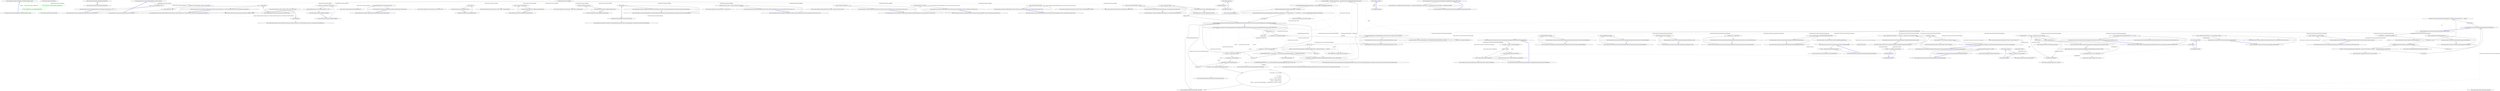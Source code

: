 digraph  {
m0_2 [cluster="QuantConnect.Packets.MarketHours.MarketHours(double, double)", file="MarketTodayPacket.cs", label="Entry QuantConnect.Packets.MarketHours.MarketHours(double, double)", span="110-110"];
m0_3 [cluster="QuantConnect.Packets.MarketHours.MarketHours(double, double)", color=green, community=0, file="MarketTodayPacket.cs", label="2: Start = DateTime.Now.Date.AddHours(defaultStart)", span="112-112"];
m0_4 [cluster="QuantConnect.Packets.MarketHours.MarketHours(double, double)", color=green, community=0, file="MarketTodayPacket.cs", label="20: End = DateTime.Now.Date.AddHours(defaultEnd)", span="113-113"];
m0_5 [cluster="QuantConnect.Packets.MarketHours.MarketHours(double, double)", file="MarketTodayPacket.cs", label="Exit QuantConnect.Packets.MarketHours.MarketHours(double, double)", span="110-110"];
m0_6 [cluster="System.TimeSpan.FromHours(double)", file="MarketTodayPacket.cs", label="Entry System.TimeSpan.FromHours(double)", span="0-0"];
m0_0 [cluster="QuantConnect.Packets.MarketToday.MarketToday()", file="MarketTodayPacket.cs", label="Entry QuantConnect.Packets.MarketToday.MarketToday()", span="84-84"];
m0_1 [cluster="QuantConnect.Packets.MarketToday.MarketToday()", file="MarketTodayPacket.cs", label="Exit QuantConnect.Packets.MarketToday.MarketToday()", span="84-84"];
m0_7 [file="MarketTodayPacket.cs", label="QuantConnect.Packets.MarketHours", span=""];
m1_15 [cluster="QuantConnect.Securities.CashBook.Add(string, decimal, decimal)", file="QCAlgorithm.cs", label="Entry QuantConnect.Securities.CashBook.Add(string, decimal, decimal)", span="72-72"];
m1_16 [cluster="QuantConnect.Securities.CashBook.Add(string, decimal, decimal)", file="QCAlgorithm.cs", label="var cash = new Cash(symbol, quantity, conversionRate)", span="74-74"];
m1_17 [cluster="QuantConnect.Securities.CashBook.Add(string, decimal, decimal)", file="QCAlgorithm.cs", label="_storage.Add(symbol, cash)", span="75-75"];
m1_18 [cluster="QuantConnect.Securities.CashBook.Add(string, decimal, decimal)", file="QCAlgorithm.cs", label="Exit QuantConnect.Securities.CashBook.Add(string, decimal, decimal)", span="72-72"];
m1_48 [cluster="System.Collections.Generic.Dictionary<TKey, TValue>.TryGetValue(TKey, out TValue)", file="QCAlgorithm.cs", label="Entry System.Collections.Generic.Dictionary<TKey, TValue>.TryGetValue(TKey, out TValue)", span="0-0"];
m1_60 [cluster="System.Collections.Generic.Dictionary<TKey, TValue>.GetEnumerator()", file="QCAlgorithm.cs", label="Entry System.Collections.Generic.Dictionary<TKey, TValue>.GetEnumerator()", span="0-0"];
m1_23 [cluster="QuantConnect.Securities.Cash.EnsureCurrencyDataFeed(QuantConnect.Data.SubscriptionManager, QuantConnect.Securities.SecurityManager)", file="QCAlgorithm.cs", label="Entry QuantConnect.Securities.Cash.EnsureCurrencyDataFeed(QuantConnect.Data.SubscriptionManager, QuantConnect.Securities.SecurityManager)", span="98-98"];
m1_44 [cluster="System.Collections.Generic.Dictionary<TKey, TValue>.ContainsKey(TKey)", file="QCAlgorithm.cs", label="Entry System.Collections.Generic.Dictionary<TKey, TValue>.ContainsKey(TKey)", span="0-0"];
m1_24 [cluster="QuantConnect.Securities.CashBook.Add(System.Collections.Generic.KeyValuePair<string, QuantConnect.Securities.Cash>)", file="QCAlgorithm.cs", label="Entry QuantConnect.Securities.CashBook.Add(System.Collections.Generic.KeyValuePair<string, QuantConnect.Securities.Cash>)", span="103-103"];
m1_25 [cluster="QuantConnect.Securities.CashBook.Add(System.Collections.Generic.KeyValuePair<string, QuantConnect.Securities.Cash>)", file="QCAlgorithm.cs", label="_storage.Add(item.Key, item.Value)", span="105-105"];
m1_26 [cluster="QuantConnect.Securities.CashBook.Add(System.Collections.Generic.KeyValuePair<string, QuantConnect.Securities.Cash>)", file="QCAlgorithm.cs", label="Exit QuantConnect.Securities.CashBook.Add(System.Collections.Generic.KeyValuePair<string, QuantConnect.Securities.Cash>)", span="103-103"];
m1_37 [cluster="System.Collections.Generic.Dictionary<TKey, TValue>.Remove(TKey)", file="QCAlgorithm.cs", label="Entry System.Collections.Generic.Dictionary<TKey, TValue>.Remove(TKey)", span="0-0"];
m1_64 [cluster="System.Collections.IEnumerable.GetEnumerator()", file="QCAlgorithm.cs", label="Entry System.Collections.IEnumerable.GetEnumerator()", span="0-0"];
m1_45 [cluster="QuantConnect.Securities.CashBook.TryGetValue(string, out QuantConnect.Securities.Cash)", file="QCAlgorithm.cs", label="Entry QuantConnect.Securities.CashBook.TryGetValue(string, out QuantConnect.Securities.Cash)", span="133-133"];
m1_46 [cluster="QuantConnect.Securities.CashBook.TryGetValue(string, out QuantConnect.Securities.Cash)", file="QCAlgorithm.cs", label="return _storage.TryGetValue(key, out value);", span="135-135"];
m1_47 [cluster="QuantConnect.Securities.CashBook.TryGetValue(string, out QuantConnect.Securities.Cash)", file="QCAlgorithm.cs", label="Exit QuantConnect.Securities.CashBook.TryGetValue(string, out QuantConnect.Securities.Cash)", span="133-133"];
m1_34 [cluster="QuantConnect.Securities.CashBook.Remove(string)", file="QCAlgorithm.cs", label="Entry QuantConnect.Securities.CashBook.Remove(string)", span="118-118"];
m1_35 [cluster="QuantConnect.Securities.CashBook.Remove(string)", file="QCAlgorithm.cs", label="return _storage.Remove(key);", span="120-120"];
m1_36 [cluster="QuantConnect.Securities.CashBook.Remove(string)", file="QCAlgorithm.cs", label="Exit QuantConnect.Securities.CashBook.Remove(string)", span="118-118"];
m1_27 [cluster="QuantConnect.Securities.CashBook.Add(string, QuantConnect.Securities.Cash)", file="QCAlgorithm.cs", label="Entry QuantConnect.Securities.CashBook.Add(string, QuantConnect.Securities.Cash)", span="108-108"];
m1_28 [cluster="QuantConnect.Securities.CashBook.Add(string, QuantConnect.Securities.Cash)", file="QCAlgorithm.cs", label="_storage.Add(key, value)", span="110-110"];
m1_29 [cluster="QuantConnect.Securities.CashBook.Add(string, QuantConnect.Securities.Cash)", file="QCAlgorithm.cs", label="Exit QuantConnect.Securities.CashBook.Add(string, QuantConnect.Securities.Cash)", span="108-108"];
m1_0 [cluster="lambda expression", file="QCAlgorithm.cs", label="Entry lambda expression", span="41-41"];
m1_1 [cluster="lambda expression", file="QCAlgorithm.cs", label="x.ValueInBaseCurrency", span="41-41"];
m1_2 [cluster="lambda expression", file="QCAlgorithm.cs", label="Exit lambda expression", span="41-41"];
m1_10 [cluster="QuantConnect.Securities.CashBook.Update(System.Collections.Generic.Dictionary<int, System.Collections.Generic.List<QuantConnect.Data.BaseData>>)", file="QCAlgorithm.cs", label="Entry QuantConnect.Securities.CashBook.Update(System.Collections.Generic.Dictionary<int, System.Collections.Generic.List<QuantConnect.Data.BaseData>>)", span="57-57"];
m1_11 [cluster="QuantConnect.Securities.CashBook.Update(System.Collections.Generic.Dictionary<int, System.Collections.Generic.List<QuantConnect.Data.BaseData>>)", file="QCAlgorithm.cs", label="_storage.Values", span="59-59"];
m1_12 [cluster="QuantConnect.Securities.CashBook.Update(System.Collections.Generic.Dictionary<int, System.Collections.Generic.List<QuantConnect.Data.BaseData>>)", file="QCAlgorithm.cs", label="cash.Update(data)", span="61-61"];
m1_13 [cluster="QuantConnect.Securities.CashBook.Update(System.Collections.Generic.Dictionary<int, System.Collections.Generic.List<QuantConnect.Data.BaseData>>)", file="QCAlgorithm.cs", label="Exit QuantConnect.Securities.CashBook.Update(System.Collections.Generic.Dictionary<int, System.Collections.Generic.List<QuantConnect.Data.BaseData>>)", span="57-57"];
m1_9 [cluster="System.Collections.Generic.Dictionary<TKey, TValue>.Add(TKey, TValue)", file="QCAlgorithm.cs", label="Entry System.Collections.Generic.Dictionary<TKey, TValue>.Add(TKey, TValue)", span="0-0"];
m1_3 [cluster="QuantConnect.Securities.CashBook.CashBook()", file="QCAlgorithm.cs", label="Entry QuantConnect.Securities.CashBook.CashBook()", span="47-47"];
m1_4 [cluster="QuantConnect.Securities.CashBook.CashBook()", file="QCAlgorithm.cs", label="_storage = new Dictionary<string, Cash>()", span="49-49"];
m1_5 [cluster="QuantConnect.Securities.CashBook.CashBook()", file="QCAlgorithm.cs", label="_storage.Add(BaseCurrency, new Cash(BaseCurrency, 0, 1.0m))", span="50-50"];
m1_6 [cluster="QuantConnect.Securities.CashBook.CashBook()", file="QCAlgorithm.cs", label="Exit QuantConnect.Securities.CashBook.CashBook()", span="47-47"];
m1_14 [cluster="QuantConnect.Securities.Cash.Update(System.Collections.Generic.Dictionary<int, System.Collections.Generic.List<QuantConnect.Data.BaseData>>)", file="QCAlgorithm.cs", label="Entry QuantConnect.Securities.Cash.Update(System.Collections.Generic.Dictionary<int, System.Collections.Generic.List<QuantConnect.Data.BaseData>>)", span="71-71"];
m1_61 [cluster="QuantConnect.Securities.CashBook.System.Collections.IEnumerable.GetEnumerator()", file="QCAlgorithm.cs", label="Entry QuantConnect.Securities.CashBook.System.Collections.IEnumerable.GetEnumerator()", span="177-177"];
m1_62 [cluster="QuantConnect.Securities.CashBook.System.Collections.IEnumerable.GetEnumerator()", file="QCAlgorithm.cs", label="return ((IEnumerable) _storage).GetEnumerator();", span="179-179"];
m1_63 [cluster="QuantConnect.Securities.CashBook.System.Collections.IEnumerable.GetEnumerator()", file="QCAlgorithm.cs", label="Exit QuantConnect.Securities.CashBook.System.Collections.IEnumerable.GetEnumerator()", span="177-177"];
m1_56 [cluster="System.Collections.Generic.ICollection<T>.CopyTo(T[], int)", file="QCAlgorithm.cs", label="Entry System.Collections.Generic.ICollection<T>.CopyTo(T[], int)", span="0-0"];
m1_30 [cluster="QuantConnect.Securities.CashBook.Clear()", file="QCAlgorithm.cs", label="Entry QuantConnect.Securities.CashBook.Clear()", span="113-113"];
m1_31 [cluster="QuantConnect.Securities.CashBook.Clear()", file="QCAlgorithm.cs", label="_storage.Clear()", span="115-115"];
m1_32 [cluster="QuantConnect.Securities.CashBook.Clear()", file="QCAlgorithm.cs", label="Exit QuantConnect.Securities.CashBook.Clear()", span="113-113"];
m1_41 [cluster="QuantConnect.Securities.CashBook.ContainsKey(string)", file="QCAlgorithm.cs", label="Entry QuantConnect.Securities.CashBook.ContainsKey(string)", span="128-128"];
m1_42 [cluster="QuantConnect.Securities.CashBook.ContainsKey(string)", file="QCAlgorithm.cs", label="return _storage.ContainsKey(key);", span="130-130"];
m1_43 [cluster="QuantConnect.Securities.CashBook.ContainsKey(string)", file="QCAlgorithm.cs", label="Exit QuantConnect.Securities.CashBook.ContainsKey(string)", span="128-128"];
m1_19 [cluster="QuantConnect.Securities.CashBook.EnsureCurrencyDataFeeds(QuantConnect.Data.SubscriptionManager, QuantConnect.Securities.SecurityManager)", file="QCAlgorithm.cs", label="Entry QuantConnect.Securities.CashBook.EnsureCurrencyDataFeeds(QuantConnect.Data.SubscriptionManager, QuantConnect.Securities.SecurityManager)", span="83-83"];
m1_20 [cluster="QuantConnect.Securities.CashBook.EnsureCurrencyDataFeeds(QuantConnect.Data.SubscriptionManager, QuantConnect.Securities.SecurityManager)", file="QCAlgorithm.cs", label="_storage.Values", span="85-85"];
m1_21 [cluster="QuantConnect.Securities.CashBook.EnsureCurrencyDataFeeds(QuantConnect.Data.SubscriptionManager, QuantConnect.Securities.SecurityManager)", file="QCAlgorithm.cs", label="cash.EnsureCurrencyDataFeed(subscriptions, securities)", span="87-87"];
m1_22 [cluster="QuantConnect.Securities.CashBook.EnsureCurrencyDataFeeds(QuantConnect.Data.SubscriptionManager, QuantConnect.Securities.SecurityManager)", file="QCAlgorithm.cs", label="Exit QuantConnect.Securities.CashBook.EnsureCurrencyDataFeeds(QuantConnect.Data.SubscriptionManager, QuantConnect.Securities.SecurityManager)", span="83-83"];
m1_33 [cluster="System.Collections.Generic.Dictionary<TKey, TValue>.Clear()", file="QCAlgorithm.cs", label="Entry System.Collections.Generic.Dictionary<TKey, TValue>.Clear()", span="0-0"];
m1_7 [cluster="System.Collections.Generic.Dictionary<TKey, TValue>.Dictionary()", file="QCAlgorithm.cs", label="Entry System.Collections.Generic.Dictionary<TKey, TValue>.Dictionary()", span="0-0"];
m1_8 [cluster="QuantConnect.Securities.Cash.Cash(string, decimal, decimal)", file="QCAlgorithm.cs", label="Entry QuantConnect.Securities.Cash.Cash(string, decimal, decimal)", span="60-60"];
m1_52 [cluster="System.Collections.Generic.IEnumerable<TSource>.Contains<TSource>(TSource)", file="QCAlgorithm.cs", label="Entry System.Collections.Generic.IEnumerable<TSource>.Contains<TSource>(TSource)", span="0-0"];
m1_57 [cluster="QuantConnect.Securities.CashBook.GetEnumerator()", file="QCAlgorithm.cs", label="Entry QuantConnect.Securities.CashBook.GetEnumerator()", span="172-172"];
m1_58 [cluster="QuantConnect.Securities.CashBook.GetEnumerator()", file="QCAlgorithm.cs", label="return _storage.GetEnumerator();", span="174-174"];
m1_59 [cluster="QuantConnect.Securities.CashBook.GetEnumerator()", file="QCAlgorithm.cs", label="Exit QuantConnect.Securities.CashBook.GetEnumerator()", span="172-172"];
m1_53 [cluster="QuantConnect.Securities.CashBook.CopyTo(System.Collections.Generic.KeyValuePair<string, QuantConnect.Securities.Cash>[], int)", file="QCAlgorithm.cs", label="Entry QuantConnect.Securities.CashBook.CopyTo(System.Collections.Generic.KeyValuePair<string, QuantConnect.Securities.Cash>[], int)", span="143-143"];
m1_54 [cluster="QuantConnect.Securities.CashBook.CopyTo(System.Collections.Generic.KeyValuePair<string, QuantConnect.Securities.Cash>[], int)", file="QCAlgorithm.cs", label="((IDictionary<string, Cash>) _storage).CopyTo(array, arrayIndex)", span="145-145"];
m1_55 [cluster="QuantConnect.Securities.CashBook.CopyTo(System.Collections.Generic.KeyValuePair<string, QuantConnect.Securities.Cash>[], int)", file="QCAlgorithm.cs", label="Exit QuantConnect.Securities.CashBook.CopyTo(System.Collections.Generic.KeyValuePair<string, QuantConnect.Securities.Cash>[], int)", span="143-143"];
m1_49 [cluster="QuantConnect.Securities.CashBook.Contains(System.Collections.Generic.KeyValuePair<string, QuantConnect.Securities.Cash>)", file="QCAlgorithm.cs", label="Entry QuantConnect.Securities.CashBook.Contains(System.Collections.Generic.KeyValuePair<string, QuantConnect.Securities.Cash>)", span="138-138"];
m1_50 [cluster="QuantConnect.Securities.CashBook.Contains(System.Collections.Generic.KeyValuePair<string, QuantConnect.Securities.Cash>)", file="QCAlgorithm.cs", label="return _storage.Contains(item);", span="140-140"];
m1_51 [cluster="QuantConnect.Securities.CashBook.Contains(System.Collections.Generic.KeyValuePair<string, QuantConnect.Securities.Cash>)", file="QCAlgorithm.cs", label="Exit QuantConnect.Securities.CashBook.Contains(System.Collections.Generic.KeyValuePair<string, QuantConnect.Securities.Cash>)", span="138-138"];
m1_38 [cluster="QuantConnect.Securities.CashBook.Remove(System.Collections.Generic.KeyValuePair<string, QuantConnect.Securities.Cash>)", file="QCAlgorithm.cs", label="Entry QuantConnect.Securities.CashBook.Remove(System.Collections.Generic.KeyValuePair<string, QuantConnect.Securities.Cash>)", span="123-123"];
m1_39 [cluster="QuantConnect.Securities.CashBook.Remove(System.Collections.Generic.KeyValuePair<string, QuantConnect.Securities.Cash>)", file="QCAlgorithm.cs", label="return _storage.Remove(item.Key);", span="125-125"];
m1_40 [cluster="QuantConnect.Securities.CashBook.Remove(System.Collections.Generic.KeyValuePair<string, QuantConnect.Securities.Cash>)", file="QCAlgorithm.cs", label="Exit QuantConnect.Securities.CashBook.Remove(System.Collections.Generic.KeyValuePair<string, QuantConnect.Securities.Cash>)", span="123-123"];
m1_65 [file="QCAlgorithm.cs", label="QuantConnect.Securities.CashBook", span=""];
m2_123 [cluster="System.Math.Abs(decimal)", file="QCAlgorithm.Trading.cs", label="Entry System.Math.Abs(decimal)", span="0-0"];
m2_41 [cluster="QuantConnect.Orders.CancelOrderRequest.CancelOrderRequest(System.DateTime, int, string)", file="QCAlgorithm.Trading.cs", label="Entry QuantConnect.Orders.CancelOrderRequest.CancelOrderRequest(System.DateTime, int, string)", span="38-38"];
m2_64 [cluster="QuantConnect.Logging.Log.Error(string, params object[])", file="QCAlgorithm.Trading.cs", label="Entry QuantConnect.Logging.Log.Error(string, params object[])", span="131-131"];
m2_90 [cluster="QuantConnect.Securities.SecurityTransactionManager.GetSufficientCapitalForOrder(QuantConnect.Securities.SecurityPortfolioManager, QuantConnect.Orders.Order)", file="QCAlgorithm.Trading.cs", label="Entry QuantConnect.Securities.SecurityTransactionManager.GetSufficientCapitalForOrder(QuantConnect.Securities.SecurityPortfolioManager, QuantConnect.Orders.Order)", span="303-303"];
m2_91 [cluster="QuantConnect.Securities.SecurityTransactionManager.GetSufficientCapitalForOrder(QuantConnect.Securities.SecurityPortfolioManager, QuantConnect.Orders.Order)", file="QCAlgorithm.Trading.cs", label="order.Quantity == 0", span="306-306"];
m2_93 [cluster="QuantConnect.Securities.SecurityTransactionManager.GetSufficientCapitalForOrder(QuantConnect.Securities.SecurityPortfolioManager, QuantConnect.Orders.Order)", file="QCAlgorithm.Trading.cs", label="var security = _securities[order.Symbol]", span="308-308"];
m2_94 [cluster="QuantConnect.Securities.SecurityTransactionManager.GetSufficientCapitalForOrder(QuantConnect.Securities.SecurityPortfolioManager, QuantConnect.Orders.Order)", file="QCAlgorithm.Trading.cs", label="var ticket = GetOrderTicket(order.Id)", span="310-310"];
m2_96 [cluster="QuantConnect.Securities.SecurityTransactionManager.GetSufficientCapitalForOrder(QuantConnect.Securities.SecurityPortfolioManager, QuantConnect.Orders.Order)", file="QCAlgorithm.Trading.cs", label="Log.Error(''SecurityTransactionManager.GetSufficientCapitalForOrder(): Null order ticket for id: '' + order.Id)", span="313-313"];
m2_98 [cluster="QuantConnect.Securities.SecurityTransactionManager.GetSufficientCapitalForOrder(QuantConnect.Securities.SecurityPortfolioManager, QuantConnect.Orders.Order)", file="QCAlgorithm.Trading.cs", label="order.Type == OrderType.OptionExercise", span="317-317"];
m2_102 [cluster="QuantConnect.Securities.SecurityTransactionManager.GetSufficientCapitalForOrder(QuantConnect.Securities.SecurityPortfolioManager, QuantConnect.Orders.Order)", file="QCAlgorithm.Trading.cs", label="var quantity = option.GetExerciseQuantity(order.Quantity)", span="325-325"];
m2_103 [cluster="QuantConnect.Securities.SecurityTransactionManager.GetSufficientCapitalForOrder(QuantConnect.Securities.SecurityPortfolioManager, QuantConnect.Orders.Order)", file="QCAlgorithm.Trading.cs", label="var newOrder = new LimitOrder\r\n                    {\r\n                        Id = order.Id,\r\n                        Time = order.Time,\r\n                        LimitPrice = option.StrikePrice,\r\n                        Symbol = underlying.Symbol,\r\n                        Quantity = option.Symbol.ID.OptionRight == OptionRight.Call ? quantity : -quantity\r\n                    }", span="327-334"];
m2_104 [cluster="QuantConnect.Securities.SecurityTransactionManager.GetSufficientCapitalForOrder(QuantConnect.Securities.SecurityPortfolioManager, QuantConnect.Orders.Order)", file="QCAlgorithm.Trading.cs", label="return GetSufficientCapitalForOrder(portfolio, newOrder);", span="337-337"];
m2_106 [cluster="QuantConnect.Securities.SecurityTransactionManager.GetSufficientCapitalForOrder(QuantConnect.Securities.SecurityPortfolioManager, QuantConnect.Orders.Order)", file="QCAlgorithm.Trading.cs", label="security.Holdings.Quantity * order.Quantity < 0 && Math.Abs(security.Holdings.Quantity) >= Math.Abs(order.Quantity)", span="344-344"];
m2_108 [cluster="QuantConnect.Securities.SecurityTransactionManager.GetSufficientCapitalForOrder(QuantConnect.Securities.SecurityPortfolioManager, QuantConnect.Orders.Order)", file="QCAlgorithm.Trading.cs", label="var freeMargin = security.MarginModel.GetMarginRemaining(portfolio, security, order.Direction)", span="346-346"];
m2_109 [cluster="QuantConnect.Securities.SecurityTransactionManager.GetSufficientCapitalForOrder(QuantConnect.Securities.SecurityPortfolioManager, QuantConnect.Orders.Order)", file="QCAlgorithm.Trading.cs", label="var initialMarginRequiredForOrder = security.MarginModel.GetInitialMarginRequiredForOrder(security, order)", span="347-347"];
m2_110 [cluster="QuantConnect.Securities.SecurityTransactionManager.GetSufficientCapitalForOrder(QuantConnect.Securities.SecurityPortfolioManager, QuantConnect.Orders.Order)", file="QCAlgorithm.Trading.cs", label="var percentUnfilled = (Math.Abs(order.Quantity) - Math.Abs(ticket.QuantityFilled))/Math.Abs(order.Quantity)", span="350-350"];
m2_113 [cluster="QuantConnect.Securities.SecurityTransactionManager.GetSufficientCapitalForOrder(QuantConnect.Securities.SecurityPortfolioManager, QuantConnect.Orders.Order)", file="QCAlgorithm.Trading.cs", label="Log.Error(string.Format(''SecurityTransactionManager.GetSufficientCapitalForOrder(): Id: {0}, Initial Margin: {1}, Free Margin: {2}'', order.Id, initialMarginRequiredForOrder, freeMargin))", span="355-355"];
m2_92 [cluster="QuantConnect.Securities.SecurityTransactionManager.GetSufficientCapitalForOrder(QuantConnect.Securities.SecurityPortfolioManager, QuantConnect.Orders.Order)", file="QCAlgorithm.Trading.cs", label="return true;", span="306-306"];
m2_99 [cluster="QuantConnect.Securities.SecurityTransactionManager.GetSufficientCapitalForOrder(QuantConnect.Securities.SecurityPortfolioManager, QuantConnect.Orders.Order)", file="QCAlgorithm.Trading.cs", label="var option = (Option.Option)security", span="320-320"];
m2_95 [cluster="QuantConnect.Securities.SecurityTransactionManager.GetSufficientCapitalForOrder(QuantConnect.Securities.SecurityPortfolioManager, QuantConnect.Orders.Order)", file="QCAlgorithm.Trading.cs", label="ticket == null", span="311-311"];
m2_97 [cluster="QuantConnect.Securities.SecurityTransactionManager.GetSufficientCapitalForOrder(QuantConnect.Securities.SecurityPortfolioManager, QuantConnect.Orders.Order)", file="QCAlgorithm.Trading.cs", label="return false;", span="314-314"];
m2_100 [cluster="QuantConnect.Securities.SecurityTransactionManager.GetSufficientCapitalForOrder(QuantConnect.Securities.SecurityPortfolioManager, QuantConnect.Orders.Order)", file="QCAlgorithm.Trading.cs", label="var underlying = option.Underlying", span="321-321"];
m2_101 [cluster="QuantConnect.Securities.SecurityTransactionManager.GetSufficientCapitalForOrder(QuantConnect.Securities.SecurityPortfolioManager, QuantConnect.Orders.Order)", file="QCAlgorithm.Trading.cs", label="option.IsAutoExercised(underlying.Close)", span="323-323"];
m2_105 [cluster="QuantConnect.Securities.SecurityTransactionManager.GetSufficientCapitalForOrder(QuantConnect.Securities.SecurityPortfolioManager, QuantConnect.Orders.Order)", file="QCAlgorithm.Trading.cs", label="return true;", span="340-340"];
m2_107 [cluster="QuantConnect.Securities.SecurityTransactionManager.GetSufficientCapitalForOrder(QuantConnect.Securities.SecurityPortfolioManager, QuantConnect.Orders.Order)", file="QCAlgorithm.Trading.cs", label="return true;", span="344-344"];
m2_112 [cluster="QuantConnect.Securities.SecurityTransactionManager.GetSufficientCapitalForOrder(QuantConnect.Securities.SecurityPortfolioManager, QuantConnect.Orders.Order)", file="QCAlgorithm.Trading.cs", label="Math.Abs(initialMarginRequiredForRemainderOfOrder) > freeMargin", span="353-353"];
m2_111 [cluster="QuantConnect.Securities.SecurityTransactionManager.GetSufficientCapitalForOrder(QuantConnect.Securities.SecurityPortfolioManager, QuantConnect.Orders.Order)", file="QCAlgorithm.Trading.cs", label="var initialMarginRequiredForRemainderOfOrder = percentUnfilled*initialMarginRequiredForOrder", span="351-351"];
m2_115 [cluster="QuantConnect.Securities.SecurityTransactionManager.GetSufficientCapitalForOrder(QuantConnect.Securities.SecurityPortfolioManager, QuantConnect.Orders.Order)", file="QCAlgorithm.Trading.cs", label="return true;", span="358-358"];
m2_114 [cluster="QuantConnect.Securities.SecurityTransactionManager.GetSufficientCapitalForOrder(QuantConnect.Securities.SecurityPortfolioManager, QuantConnect.Orders.Order)", file="QCAlgorithm.Trading.cs", label="return false;", span="356-356"];
m2_116 [cluster="QuantConnect.Securities.SecurityTransactionManager.GetSufficientCapitalForOrder(QuantConnect.Securities.SecurityPortfolioManager, QuantConnect.Orders.Order)", file="QCAlgorithm.Trading.cs", label="Exit QuantConnect.Securities.SecurityTransactionManager.GetSufficientCapitalForOrder(QuantConnect.Securities.SecurityPortfolioManager, QuantConnect.Orders.Order)", span="303-303"];
m2_73 [cluster="QuantConnect.Securities.SecurityTransactionManager.GetOpenOrders(QuantConnect.Symbol)", file="QCAlgorithm.Trading.cs", label="Entry QuantConnect.Securities.SecurityTransactionManager.GetOpenOrders(QuantConnect.Symbol)", span="254-254"];
m2_74 [cluster="QuantConnect.Securities.SecurityTransactionManager.GetOpenOrders(QuantConnect.Symbol)", file="QCAlgorithm.Trading.cs", label="return _orderProcessor.GetOrders(x => x.Symbol == symbol && x.Status.IsOpen()).ToList();", span="256-256"];
m2_75 [cluster="QuantConnect.Securities.SecurityTransactionManager.GetOpenOrders(QuantConnect.Symbol)", file="QCAlgorithm.Trading.cs", label="Exit QuantConnect.Securities.SecurityTransactionManager.GetOpenOrders(QuantConnect.Symbol)", span="254-254"];
m2_33 [cluster="QuantConnect.Orders.OrderTicket.Cancel(string)", file="QCAlgorithm.Trading.cs", label="Entry QuantConnect.Orders.OrderTicket.Cancel(string)", span="258-258"];
m2_52 [cluster="QuantConnect.Securities.SecurityTransactionManager.WaitForOrder(int)", file="QCAlgorithm.Trading.cs", label="Entry QuantConnect.Securities.SecurityTransactionManager.WaitForOrder(int)", span="222-222"];
m2_53 [cluster="QuantConnect.Securities.SecurityTransactionManager.WaitForOrder(int)", file="QCAlgorithm.Trading.cs", label="var orderTicket = GetOrderTicket(orderId)", span="224-224"];
m2_55 [cluster="QuantConnect.Securities.SecurityTransactionManager.WaitForOrder(int)", file="QCAlgorithm.Trading.cs", label="Log.Error(''SecurityTransactionManager.WaitForOrder(): Unable to locate ticket for order: '' + orderId)", span="227-227"];
m2_54 [cluster="QuantConnect.Securities.SecurityTransactionManager.WaitForOrder(int)", file="QCAlgorithm.Trading.cs", label="orderTicket == null", span="225-225"];
m2_57 [cluster="QuantConnect.Securities.SecurityTransactionManager.WaitForOrder(int)", file="QCAlgorithm.Trading.cs", label="!orderTicket.OrderClosed.WaitOne(_marketOrderFillTimeout)", span="231-231"];
m2_56 [cluster="QuantConnect.Securities.SecurityTransactionManager.WaitForOrder(int)", file="QCAlgorithm.Trading.cs", label="return false;", span="228-228"];
m2_58 [cluster="QuantConnect.Securities.SecurityTransactionManager.WaitForOrder(int)", file="QCAlgorithm.Trading.cs", label="Log.Error(''SecurityTransactionManager.WaitForOrder(): Order did not fill within {0} seconds.'', _marketOrderFillTimeout.TotalSeconds)", span="233-233"];
m2_60 [cluster="QuantConnect.Securities.SecurityTransactionManager.WaitForOrder(int)", file="QCAlgorithm.Trading.cs", label="return true;", span="237-237"];
m2_59 [cluster="QuantConnect.Securities.SecurityTransactionManager.WaitForOrder(int)", file="QCAlgorithm.Trading.cs", label="return false;", span="234-234"];
m2_61 [cluster="QuantConnect.Securities.SecurityTransactionManager.WaitForOrder(int)", file="QCAlgorithm.Trading.cs", label="Exit QuantConnect.Securities.SecurityTransactionManager.WaitForOrder(int)", span="222-222"];
m2_12 [cluster="QuantConnect.Orders.SubmitOrderRequest.SetOrderId(int)", file="QCAlgorithm.Trading.cs", label="Entry QuantConnect.Orders.SubmitOrderRequest.SetOrderId(int)", span="107-107"];
m2_79 [cluster="QuantConnect.Securities.SecurityTransactionManager.GetOrderById(int)", file="QCAlgorithm.Trading.cs", label="Entry QuantConnect.Securities.SecurityTransactionManager.GetOrderById(int)", span="272-272"];
m2_80 [cluster="QuantConnect.Securities.SecurityTransactionManager.GetOrderById(int)", file="QCAlgorithm.Trading.cs", label="return _orderProcessor.GetOrderById(orderId);", span="274-274"];
m2_81 [cluster="QuantConnect.Securities.SecurityTransactionManager.GetOrderById(int)", file="QCAlgorithm.Trading.cs", label="Exit QuantConnect.Securities.SecurityTransactionManager.GetOrderById(int)", span="272-272"];
m2_31 [cluster="System.Collections.Generic.List<T>.List()", file="QCAlgorithm.Trading.cs", label="Entry System.Collections.Generic.List<T>.List()", span="0-0"];
m2_119 [cluster="QuantConnect.Orders.LimitOrder.LimitOrder()", file="QCAlgorithm.Trading.cs", label="Entry QuantConnect.Orders.LimitOrder.LimitOrder()", span="41-41"];
m2_32 [cluster="QuantConnect.Securities.SecurityTransactionManager.GetOrderTickets(System.Func<QuantConnect.Orders.OrderTicket, bool>)", file="QCAlgorithm.Trading.cs", label="Entry QuantConnect.Securities.SecurityTransactionManager.GetOrderTickets(System.Func<QuantConnect.Orders.OrderTicket, bool>)", span="200-200"];
m2_42 [cluster="QuantConnect.Securities.SecurityTransactionManager.GetOrderTickets(System.Func<QuantConnect.Orders.OrderTicket, bool>)", file="QCAlgorithm.Trading.cs", label="return _orderProcessor.GetOrderTickets(filter ?? (x => true));", span="202-202"];
m2_43 [cluster="QuantConnect.Securities.SecurityTransactionManager.GetOrderTickets(System.Func<QuantConnect.Orders.OrderTicket, bool>)", file="QCAlgorithm.Trading.cs", label="Exit QuantConnect.Securities.SecurityTransactionManager.GetOrderTickets(System.Func<QuantConnect.Orders.OrderTicket, bool>)", span="200-200"];
m2_86 [cluster="QuantConnect.Securities.IOrderProvider.GetOrderByBrokerageId(string)", file="QCAlgorithm.Trading.cs", label="Entry QuantConnect.Securities.IOrderProvider.GetOrderByBrokerageId(string)", span="43-43"];
m2_51 [cluster="QuantConnect.Securities.IOrderProvider.GetOrderTicket(int)", file="QCAlgorithm.Trading.cs", label="Entry QuantConnect.Securities.IOrderProvider.GetOrderTicket(int)", span="57-57"];
m2_76 [cluster="lambda expression", file="QCAlgorithm.Trading.cs", label="Entry lambda expression", span="256-256"];
m2_36 [cluster="lambda expression", file="QCAlgorithm.Trading.cs", label="x.Symbol == symbol && x.Status.IsOpen()", span="177-177"];
m2_35 [cluster="lambda expression", file="QCAlgorithm.Trading.cs", label="Entry lambda expression", span="177-177"];
m2_37 [cluster="lambda expression", file="QCAlgorithm.Trading.cs", label="Exit lambda expression", span="177-177"];
m2_45 [cluster="lambda expression", file="QCAlgorithm.Trading.cs", label="Entry lambda expression", span="202-202"];
m2_46 [cluster="lambda expression", file="QCAlgorithm.Trading.cs", label=true, span="202-202"];
m2_47 [cluster="lambda expression", file="QCAlgorithm.Trading.cs", label="Exit lambda expression", span="202-202"];
m2_70 [cluster="lambda expression", file="QCAlgorithm.Trading.cs", label="Entry lambda expression", span="246-246"];
m2_71 [cluster="lambda expression", file="QCAlgorithm.Trading.cs", label="x.Status.IsOpen()", span="246-246"];
m2_72 [cluster="lambda expression", file="QCAlgorithm.Trading.cs", label="Exit lambda expression", span="246-246"];
m2_77 [cluster="lambda expression", file="QCAlgorithm.Trading.cs", label="x.Symbol == symbol && x.Status.IsOpen()", span="256-256"];
m2_78 [cluster="lambda expression", file="QCAlgorithm.Trading.cs", label="Exit lambda expression", span="256-256"];
m2_62 [cluster="QuantConnect.Logging.Log.Error(string, bool)", file="QCAlgorithm.Trading.cs", label="Entry QuantConnect.Logging.Log.Error(string, bool)", span="65-65"];
m2_122 [cluster="QuantConnect.Securities.ISecurityMarginModel.GetInitialMarginRequiredForOrder(QuantConnect.Securities.Security, QuantConnect.Orders.Order)", file="QCAlgorithm.Trading.cs", label="Entry QuantConnect.Securities.ISecurityMarginModel.GetInitialMarginRequiredForOrder(QuantConnect.Securities.Security, QuantConnect.Orders.Order)", span="47-47"];
m2_11 [cluster="QuantConnect.Securities.SecurityTransactionManager.GetIncrementOrderId()", file="QCAlgorithm.Trading.cs", label="Entry QuantConnect.Securities.SecurityTransactionManager.GetIncrementOrderId()", span="365-365"];
m2_125 [cluster="QuantConnect.Securities.SecurityTransactionManager.GetIncrementOrderId()", file="QCAlgorithm.Trading.cs", label="return Interlocked.Increment(ref _orderId);", span="367-367"];
m2_126 [cluster="QuantConnect.Securities.SecurityTransactionManager.GetIncrementOrderId()", file="QCAlgorithm.Trading.cs", label="Exit QuantConnect.Securities.SecurityTransactionManager.GetIncrementOrderId()", span="365-365"];
m2_68 [cluster="QuantConnect.Securities.IOrderProvider.GetOrders(System.Func<QuantConnect.Orders.Order, bool>)", file="QCAlgorithm.Trading.cs", label="Entry QuantConnect.Securities.IOrderProvider.GetOrders(System.Func<QuantConnect.Orders.Order, bool>)", span="65-65"];
m2_117 [cluster="QuantConnect.Securities.Option.Option.IsAutoExercised(decimal)", file="QCAlgorithm.Trading.cs", label="Entry QuantConnect.Securities.Option.Option.IsAutoExercised(decimal)", span="195-195"];
m2_13 [cluster="QuantConnect.Securities.IOrderProcessor.Process(QuantConnect.Orders.OrderRequest)", file="QCAlgorithm.Trading.cs", label="Entry QuantConnect.Securities.IOrderProcessor.Process(QuantConnect.Orders.OrderRequest)", span="29-29"];
m2_128 [cluster="QuantConnect.Securities.SecurityTransactionManager.SetOrderProcessor(QuantConnect.Securities.IOrderProcessor)", file="QCAlgorithm.Trading.cs", label="Entry QuantConnect.Securities.SecurityTransactionManager.SetOrderProcessor(QuantConnect.Securities.IOrderProcessor)", span="374-374"];
m2_129 [cluster="QuantConnect.Securities.SecurityTransactionManager.SetOrderProcessor(QuantConnect.Securities.IOrderProcessor)", file="QCAlgorithm.Trading.cs", label="_orderProcessor = orderProvider", span="376-376"];
m2_130 [cluster="QuantConnect.Securities.SecurityTransactionManager.SetOrderProcessor(QuantConnect.Securities.IOrderProcessor)", file="QCAlgorithm.Trading.cs", label="Exit QuantConnect.Securities.SecurityTransactionManager.SetOrderProcessor(QuantConnect.Securities.IOrderProcessor)", span="374-374"];
m2_63 [cluster="System.Threading.WaitHandle.WaitOne(System.TimeSpan)", file="QCAlgorithm.Trading.cs", label="Entry System.Threading.WaitHandle.WaitOne(System.TimeSpan)", span="0-0"];
m2_65 [cluster="QuantConnect.Securities.SecurityTransactionManager.GetOpenOrders()", file="QCAlgorithm.Trading.cs", label="Entry QuantConnect.Securities.SecurityTransactionManager.GetOpenOrders()", span="244-244"];
m2_66 [cluster="QuantConnect.Securities.SecurityTransactionManager.GetOpenOrders()", file="QCAlgorithm.Trading.cs", label="return _orderProcessor.GetOrders(x => x.Status.IsOpen()).ToList();", span="246-246"];
m2_67 [cluster="QuantConnect.Securities.SecurityTransactionManager.GetOpenOrders()", file="QCAlgorithm.Trading.cs", label="Exit QuantConnect.Securities.SecurityTransactionManager.GetOpenOrders()", span="244-244"];
m2_69 [cluster="System.Collections.Generic.IEnumerable<TSource>.ToList<TSource>()", file="QCAlgorithm.Trading.cs", label="Entry System.Collections.Generic.IEnumerable<TSource>.ToList<TSource>()", span="0-0"];
m2_23 [cluster="QuantConnect.Securities.SecurityTransactionManager.RemoveOrder(int, string)", file="QCAlgorithm.Trading.cs", label="Entry QuantConnect.Securities.SecurityTransactionManager.RemoveOrder(int, string)", span="190-190"];
m2_39 [cluster="QuantConnect.Securities.SecurityTransactionManager.RemoveOrder(int, string)", file="QCAlgorithm.Trading.cs", label="return ProcessRequest(new CancelOrderRequest(_securities.UtcTime, orderId, tag ?? string.Empty));", span="192-192"];
m2_40 [cluster="QuantConnect.Securities.SecurityTransactionManager.RemoveOrder(int, string)", file="QCAlgorithm.Trading.cs", label="Exit QuantConnect.Securities.SecurityTransactionManager.RemoveOrder(int, string)", span="190-190"];
m2_87 [cluster="QuantConnect.Securities.SecurityTransactionManager.GetOrders(System.Func<QuantConnect.Orders.Order, bool>)", file="QCAlgorithm.Trading.cs", label="Entry QuantConnect.Securities.SecurityTransactionManager.GetOrders(System.Func<QuantConnect.Orders.Order, bool>)", span="292-292"];
m2_88 [cluster="QuantConnect.Securities.SecurityTransactionManager.GetOrders(System.Func<QuantConnect.Orders.Order, bool>)", file="QCAlgorithm.Trading.cs", label="return _orderProcessor.GetOrders(filter);", span="294-294"];
m2_89 [cluster="QuantConnect.Securities.SecurityTransactionManager.GetOrders(System.Func<QuantConnect.Orders.Order, bool>)", file="QCAlgorithm.Trading.cs", label="Exit QuantConnect.Securities.SecurityTransactionManager.GetOrders(System.Func<QuantConnect.Orders.Order, bool>)", span="292-292"];
m2_83 [cluster="QuantConnect.Securities.SecurityTransactionManager.GetOrderByBrokerageId(string)", file="QCAlgorithm.Trading.cs", label="Entry QuantConnect.Securities.SecurityTransactionManager.GetOrderByBrokerageId(string)", span="282-282"];
m2_84 [cluster="QuantConnect.Securities.SecurityTransactionManager.GetOrderByBrokerageId(string)", file="QCAlgorithm.Trading.cs", label="return _orderProcessor.GetOrderByBrokerageId(brokerageId);", span="284-284"];
m2_85 [cluster="QuantConnect.Securities.SecurityTransactionManager.GetOrderByBrokerageId(string)", file="QCAlgorithm.Trading.cs", label="Exit QuantConnect.Securities.SecurityTransactionManager.GetOrderByBrokerageId(string)", span="282-282"];
m2_121 [cluster="QuantConnect.Securities.ISecurityMarginModel.GetMarginRemaining(QuantConnect.Securities.SecurityPortfolioManager, QuantConnect.Securities.Security, QuantConnect.Orders.OrderDirection)", file="QCAlgorithm.Trading.cs", label="Entry QuantConnect.Securities.ISecurityMarginModel.GetMarginRemaining(QuantConnect.Securities.SecurityPortfolioManager, QuantConnect.Securities.Security, QuantConnect.Orders.OrderDirection)", span="63-63"];
m2_14 [cluster="QuantConnect.Securities.SecurityTransactionManager.AddOrder(QuantConnect.Orders.SubmitOrderRequest)", file="QCAlgorithm.Trading.cs", label="Entry QuantConnect.Securities.SecurityTransactionManager.AddOrder(QuantConnect.Orders.SubmitOrderRequest)", span="144-144"];
m2_15 [cluster="QuantConnect.Securities.SecurityTransactionManager.AddOrder(QuantConnect.Orders.SubmitOrderRequest)", file="QCAlgorithm.Trading.cs", label="return ProcessRequest(request);", span="146-146"];
m2_16 [cluster="QuantConnect.Securities.SecurityTransactionManager.AddOrder(QuantConnect.Orders.SubmitOrderRequest)", file="QCAlgorithm.Trading.cs", label="Exit QuantConnect.Securities.SecurityTransactionManager.AddOrder(QuantConnect.Orders.SubmitOrderRequest)", span="144-144"];
m2_4 [cluster="System.Collections.Generic.Dictionary<TKey, TValue>.Dictionary()", file="QCAlgorithm.Trading.cs", label="Entry System.Collections.Generic.Dictionary<TKey, TValue>.Dictionary()", span="0-0"];
m2_5 [cluster="QuantConnect.Securities.SecurityTransactionManager.ProcessRequest(QuantConnect.Orders.OrderRequest)", file="QCAlgorithm.Trading.cs", label="Entry QuantConnect.Securities.SecurityTransactionManager.ProcessRequest(QuantConnect.Orders.OrderRequest)", span="129-129"];
m2_6 [cluster="QuantConnect.Securities.SecurityTransactionManager.ProcessRequest(QuantConnect.Orders.OrderRequest)", file="QCAlgorithm.Trading.cs", label="var submit = request as SubmitOrderRequest", span="131-131"];
m2_9 [cluster="QuantConnect.Securities.SecurityTransactionManager.ProcessRequest(QuantConnect.Orders.OrderRequest)", file="QCAlgorithm.Trading.cs", label="return _orderProcessor.Process(request);", span="136-136"];
m2_7 [cluster="QuantConnect.Securities.SecurityTransactionManager.ProcessRequest(QuantConnect.Orders.OrderRequest)", file="QCAlgorithm.Trading.cs", label="submit != null", span="132-132"];
m2_8 [cluster="QuantConnect.Securities.SecurityTransactionManager.ProcessRequest(QuantConnect.Orders.OrderRequest)", file="QCAlgorithm.Trading.cs", label="submit.SetOrderId(GetIncrementOrderId())", span="134-134"];
m2_10 [cluster="QuantConnect.Securities.SecurityTransactionManager.ProcessRequest(QuantConnect.Orders.OrderRequest)", file="QCAlgorithm.Trading.cs", label="Exit QuantConnect.Securities.SecurityTransactionManager.ProcessRequest(QuantConnect.Orders.OrderRequest)", span="129-129"];
m2_127 [cluster="System.Threading.Interlocked.Increment(ref int)", file="QCAlgorithm.Trading.cs", label="Entry System.Threading.Interlocked.Increment(ref int)", span="0-0"];
m2_131 [cluster="QuantConnect.Securities.SecurityTransactionManager.Completed(QuantConnect.Orders.Order)", file="QCAlgorithm.Trading.cs", label="Entry QuantConnect.Securities.SecurityTransactionManager.Completed(QuantConnect.Orders.Order)", span="382-382"];
m2_132 [cluster="QuantConnect.Securities.SecurityTransactionManager.Completed(QuantConnect.Orders.Order)", file="QCAlgorithm.Trading.cs", label="return order.Status == OrderStatus.Filled || order.Status == OrderStatus.PartiallyFilled || order.Status == OrderStatus.Invalid || order.Status == OrderStatus.Canceled;", span="384-384"];
m2_133 [cluster="QuantConnect.Securities.SecurityTransactionManager.Completed(QuantConnect.Orders.Order)", file="QCAlgorithm.Trading.cs", label="Exit QuantConnect.Securities.SecurityTransactionManager.Completed(QuantConnect.Orders.Order)", span="382-382"];
m2_124 [cluster="string.Format(string, object, object, object)", file="QCAlgorithm.Trading.cs", label="Entry string.Format(string, object, object, object)", span="0-0"];
m2_20 [cluster="QuantConnect.Securities.SecurityTransactionManager.CancelOrder(int, string)", file="QCAlgorithm.Trading.cs", label="Entry QuantConnect.Securities.SecurityTransactionManager.CancelOrder(int, string)", span="164-164"];
m2_21 [cluster="QuantConnect.Securities.SecurityTransactionManager.CancelOrder(int, string)", file="QCAlgorithm.Trading.cs", label="return RemoveOrder(orderId, orderTag);", span="166-166"];
m2_22 [cluster="QuantConnect.Securities.SecurityTransactionManager.CancelOrder(int, string)", file="QCAlgorithm.Trading.cs", label="Exit QuantConnect.Securities.SecurityTransactionManager.CancelOrder(int, string)", span="164-164"];
m2_34 [cluster="System.Collections.Generic.List<T>.Add(T)", file="QCAlgorithm.Trading.cs", label="Entry System.Collections.Generic.List<T>.Add(T)", span="0-0"];
m2_0 [cluster="QuantConnect.Securities.SecurityTransactionManager.SecurityTransactionManager(QuantConnect.Securities.SecurityManager)", file="QCAlgorithm.Trading.cs", label="Entry QuantConnect.Securities.SecurityTransactionManager.SecurityTransactionManager(QuantConnect.Securities.SecurityManager)", span="49-49"];
m2_1 [cluster="QuantConnect.Securities.SecurityTransactionManager.SecurityTransactionManager(QuantConnect.Securities.SecurityManager)", file="QCAlgorithm.Trading.cs", label="_securities = security", span="52-52"];
m2_2 [cluster="QuantConnect.Securities.SecurityTransactionManager.SecurityTransactionManager(QuantConnect.Securities.SecurityManager)", file="QCAlgorithm.Trading.cs", label="_transactionRecord = new Dictionary<DateTime, decimal>()", span="55-55"];
m2_3 [cluster="QuantConnect.Securities.SecurityTransactionManager.SecurityTransactionManager(QuantConnect.Securities.SecurityManager)", file="QCAlgorithm.Trading.cs", label="Exit QuantConnect.Securities.SecurityTransactionManager.SecurityTransactionManager(QuantConnect.Securities.SecurityManager)", span="49-49"];
m2_17 [cluster="QuantConnect.Securities.SecurityTransactionManager.UpdateOrder(QuantConnect.Orders.UpdateOrderRequest)", file="QCAlgorithm.Trading.cs", label="Entry QuantConnect.Securities.SecurityTransactionManager.UpdateOrder(QuantConnect.Orders.UpdateOrderRequest)", span="154-154"];
m2_18 [cluster="QuantConnect.Securities.SecurityTransactionManager.UpdateOrder(QuantConnect.Orders.UpdateOrderRequest)", file="QCAlgorithm.Trading.cs", label="return ProcessRequest(request);", span="156-156"];
m2_19 [cluster="QuantConnect.Securities.SecurityTransactionManager.UpdateOrder(QuantConnect.Orders.UpdateOrderRequest)", file="QCAlgorithm.Trading.cs", label="Exit QuantConnect.Securities.SecurityTransactionManager.UpdateOrder(QuantConnect.Orders.UpdateOrderRequest)", span="154-154"];
m2_38 [cluster="QuantConnect.Orders.OrderStatus.IsOpen()", file="QCAlgorithm.Trading.cs", label="Entry QuantConnect.Orders.OrderStatus.IsOpen()", span="39-39"];
m2_24 [cluster="QuantConnect.Securities.SecurityTransactionManager.CancelOpenOrders(QuantConnect.Symbol)", file="QCAlgorithm.Trading.cs", label="Entry QuantConnect.Securities.SecurityTransactionManager.CancelOpenOrders(QuantConnect.Symbol)", span="174-174"];
m2_25 [cluster="QuantConnect.Securities.SecurityTransactionManager.CancelOpenOrders(QuantConnect.Symbol)", file="QCAlgorithm.Trading.cs", label="var cancelledOrders = new List<OrderTicket>()", span="176-176"];
m2_26 [cluster="QuantConnect.Securities.SecurityTransactionManager.CancelOpenOrders(QuantConnect.Symbol)", file="QCAlgorithm.Trading.cs", label="GetOrderTickets(x => x.Symbol == symbol && x.Status.IsOpen())", span="177-177"];
m2_28 [cluster="QuantConnect.Securities.SecurityTransactionManager.CancelOpenOrders(QuantConnect.Symbol)", file="QCAlgorithm.Trading.cs", label="cancelledOrders.Add(ticket)", span="180-180"];
m2_29 [cluster="QuantConnect.Securities.SecurityTransactionManager.CancelOpenOrders(QuantConnect.Symbol)", file="QCAlgorithm.Trading.cs", label="return cancelledOrders;", span="182-182"];
m2_27 [cluster="QuantConnect.Securities.SecurityTransactionManager.CancelOpenOrders(QuantConnect.Symbol)", file="QCAlgorithm.Trading.cs", label="ticket.Cancel()", span="179-179"];
m2_30 [cluster="QuantConnect.Securities.SecurityTransactionManager.CancelOpenOrders(QuantConnect.Symbol)", file="QCAlgorithm.Trading.cs", label="Exit QuantConnect.Securities.SecurityTransactionManager.CancelOpenOrders(QuantConnect.Symbol)", span="174-174"];
m2_82 [cluster="QuantConnect.Securities.IOrderProvider.GetOrderById(int)", file="QCAlgorithm.Trading.cs", label="Entry QuantConnect.Securities.IOrderProvider.GetOrderById(int)", span="36-36"];
m2_48 [cluster="QuantConnect.Securities.SecurityTransactionManager.GetOrderTicket(int)", file="QCAlgorithm.Trading.cs", label="Entry QuantConnect.Securities.SecurityTransactionManager.GetOrderTicket(int)", span="210-210"];
m2_49 [cluster="QuantConnect.Securities.SecurityTransactionManager.GetOrderTicket(int)", file="QCAlgorithm.Trading.cs", label="return _orderProcessor.GetOrderTicket(orderId);", span="212-212"];
m2_50 [cluster="QuantConnect.Securities.SecurityTransactionManager.GetOrderTicket(int)", file="QCAlgorithm.Trading.cs", label="Exit QuantConnect.Securities.SecurityTransactionManager.GetOrderTicket(int)", span="210-210"];
m2_44 [cluster="QuantConnect.Securities.IOrderProvider.GetOrderTickets(System.Func<QuantConnect.Orders.OrderTicket, bool>)", file="QCAlgorithm.Trading.cs", label="Entry QuantConnect.Securities.IOrderProvider.GetOrderTickets(System.Func<QuantConnect.Orders.OrderTicket, bool>)", span="50-50"];
m2_118 [cluster="QuantConnect.Securities.Option.Option.GetExerciseQuantity(int)", file="QCAlgorithm.Trading.cs", label="Entry QuantConnect.Securities.Option.Option.GetExerciseQuantity(int)", span="187-187"];
m2_120 [cluster="System.Math.Abs(int)", file="QCAlgorithm.Trading.cs", label="Entry System.Math.Abs(int)", span="0-0"];
m2_134 [file="QCAlgorithm.Trading.cs", label="QuantConnect.Securities.SecurityTransactionManager", span=""];
m2_135 [file="QCAlgorithm.Trading.cs", label="QuantConnect.Symbol", span=""];
m2_136 [file="QCAlgorithm.Trading.cs", label="QuantConnect.Symbol", span=""];
m0_2 -> m0_3  [color=green, key=0, style=solid];
m0_2 -> m0_4  [color=green, key=1, label=double, style=dashed];
m0_3 -> m0_4  [color=green, key=0, style=solid];
m0_3 -> m0_6  [color=green, key=2, style=dotted];
m0_4 -> m0_5  [color=green, key=0, style=solid];
m0_4 -> m0_6  [color=green, key=2, style=dotted];
m0_5 -> m0_2  [color=blue, key=0, style=bold];
m0_0 -> m0_1  [key=0, style=solid];
m0_1 -> m0_0  [color=blue, key=0, style=bold];
m0_7 -> m0_3  [color=green, key=1, label="QuantConnect.Packets.MarketHours", style=dashed];
m0_7 -> m0_4  [color=green, key=1, label="QuantConnect.Packets.MarketHours", style=dashed];
m1_15 -> m1_16  [key=0, style=solid];
m1_15 -> m1_17  [color=darkseagreen4, key=1, label=string, style=dashed];
m1_16 -> m1_17  [key=0, style=solid];
m1_16 -> m1_8  [key=2, style=dotted];
m1_17 -> m1_18  [key=0, style=solid];
m1_17 -> m1_9  [key=2, style=dotted];
m1_18 -> m1_15  [color=blue, key=0, style=bold];
m1_24 -> m1_25  [key=0, style=solid];
m1_25 -> m1_26  [key=0, style=solid];
m1_25 -> m1_9  [key=2, style=dotted];
m1_25 -> m1_25  [color=darkseagreen4, key=1, label="System.Collections.Generic.KeyValuePair<string, QuantConnect.Securities.Cash>", style=dashed];
m1_26 -> m1_24  [color=blue, key=0, style=bold];
m1_45 -> m1_46  [key=0, style=solid];
m1_46 -> m1_47  [key=0, style=solid];
m1_46 -> m1_48  [key=2, style=dotted];
m1_47 -> m1_45  [color=blue, key=0, style=bold];
m1_34 -> m1_35  [key=0, style=solid];
m1_35 -> m1_36  [key=0, style=solid];
m1_35 -> m1_37  [key=2, style=dotted];
m1_36 -> m1_34  [color=blue, key=0, style=bold];
m1_27 -> m1_28  [key=0, style=solid];
m1_28 -> m1_29  [key=0, style=solid];
m1_28 -> m1_9  [key=2, style=dotted];
m1_29 -> m1_27  [color=blue, key=0, style=bold];
m1_0 -> m1_1  [key=0, style=solid];
m1_1 -> m1_2  [key=0, style=solid];
m1_2 -> m1_0  [color=blue, key=0, style=bold];
m1_10 -> m1_11  [key=0, style=solid];
m1_10 -> m1_12  [color=darkseagreen4, key=1, label="System.Collections.Generic.Dictionary<int, System.Collections.Generic.List<QuantConnect.Data.BaseData>>", style=dashed];
m1_11 -> m1_12  [key=0, style=solid];
m1_11 -> m1_13  [key=0, style=solid];
m1_12 -> m1_11  [key=0, style=solid];
m1_12 -> m1_14  [key=2, style=dotted];
m1_13 -> m1_10  [color=blue, key=0, style=bold];
m1_3 -> m1_4  [key=0, style=solid];
m1_4 -> m1_5  [key=0, style=solid];
m1_4 -> m1_7  [key=2, style=dotted];
m1_5 -> m1_6  [key=0, style=solid];
m1_5 -> m1_8  [key=2, style=dotted];
m1_5 -> m1_9  [key=2, style=dotted];
m1_6 -> m1_3  [color=blue, key=0, style=bold];
m1_61 -> m1_62  [key=0, style=solid];
m1_62 -> m1_63  [key=0, style=solid];
m1_62 -> m1_64  [key=2, style=dotted];
m1_63 -> m1_61  [color=blue, key=0, style=bold];
m1_30 -> m1_31  [key=0, style=solid];
m1_31 -> m1_32  [key=0, style=solid];
m1_31 -> m1_33  [key=2, style=dotted];
m1_32 -> m1_30  [color=blue, key=0, style=bold];
m1_41 -> m1_42  [key=0, style=solid];
m1_42 -> m1_43  [key=0, style=solid];
m1_42 -> m1_44  [key=2, style=dotted];
m1_43 -> m1_41  [color=blue, key=0, style=bold];
m1_19 -> m1_20  [key=0, style=solid];
m1_19 -> m1_21  [color=darkseagreen4, key=1, label="QuantConnect.Data.SubscriptionManager", style=dashed];
m1_20 -> m1_21  [key=0, style=solid];
m1_20 -> m1_22  [key=0, style=solid];
m1_21 -> m1_20  [key=0, style=solid];
m1_21 -> m1_23  [key=2, style=dotted];
m1_22 -> m1_19  [color=blue, key=0, style=bold];
m1_57 -> m1_58  [key=0, style=solid];
m1_58 -> m1_59  [key=0, style=solid];
m1_58 -> m1_60  [key=2, style=dotted];
m1_59 -> m1_57  [color=blue, key=0, style=bold];
m1_53 -> m1_54  [key=0, style=solid];
m1_54 -> m1_55  [key=0, style=solid];
m1_54 -> m1_56  [key=2, style=dotted];
m1_55 -> m1_53  [color=blue, key=0, style=bold];
m1_49 -> m1_50  [key=0, style=solid];
m1_50 -> m1_51  [key=0, style=solid];
m1_50 -> m1_52  [key=2, style=dotted];
m1_51 -> m1_49  [color=blue, key=0, style=bold];
m1_38 -> m1_39  [key=0, style=solid];
m1_39 -> m1_40  [key=0, style=solid];
m1_39 -> m1_37  [key=2, style=dotted];
m1_39 -> m1_39  [color=darkseagreen4, key=1, label="System.Collections.Generic.KeyValuePair<string, QuantConnect.Securities.Cash>", style=dashed];
m1_40 -> m1_38  [color=blue, key=0, style=bold];
m1_65 -> m1_4  [color=darkseagreen4, key=1, label="QuantConnect.Securities.CashBook", style=dashed];
m1_65 -> m1_5  [color=darkseagreen4, key=1, label="QuantConnect.Securities.CashBook", style=dashed];
m1_65 -> m1_11  [color=darkseagreen4, key=1, label="QuantConnect.Securities.CashBook", style=dashed];
m1_65 -> m1_17  [color=darkseagreen4, key=1, label="QuantConnect.Securities.CashBook", style=dashed];
m1_65 -> m1_20  [color=darkseagreen4, key=1, label="QuantConnect.Securities.CashBook", style=dashed];
m1_65 -> m1_25  [color=darkseagreen4, key=1, label="QuantConnect.Securities.CashBook", style=dashed];
m1_65 -> m1_28  [color=darkseagreen4, key=1, label="QuantConnect.Securities.CashBook", style=dashed];
m1_65 -> m1_31  [color=darkseagreen4, key=1, label="QuantConnect.Securities.CashBook", style=dashed];
m1_65 -> m1_35  [color=darkseagreen4, key=1, label="QuantConnect.Securities.CashBook", style=dashed];
m1_65 -> m1_39  [color=darkseagreen4, key=1, label="QuantConnect.Securities.CashBook", style=dashed];
m1_65 -> m1_42  [color=darkseagreen4, key=1, label="QuantConnect.Securities.CashBook", style=dashed];
m1_65 -> m1_46  [color=darkseagreen4, key=1, label="QuantConnect.Securities.CashBook", style=dashed];
m1_65 -> m1_50  [color=darkseagreen4, key=1, label="QuantConnect.Securities.CashBook", style=dashed];
m1_65 -> m1_54  [color=darkseagreen4, key=1, label="QuantConnect.Securities.CashBook", style=dashed];
m1_65 -> m1_58  [color=darkseagreen4, key=1, label="QuantConnect.Securities.CashBook", style=dashed];
m1_65 -> m1_62  [color=darkseagreen4, key=1, label="QuantConnect.Securities.CashBook", style=dashed];
m2_90 -> m2_91  [key=0, style=solid];
m2_90 -> m2_93  [color=darkseagreen4, key=1, label="QuantConnect.Orders.Order", style=dashed];
m2_90 -> m2_94  [color=darkseagreen4, key=1, label="QuantConnect.Orders.Order", style=dashed];
m2_90 -> m2_96  [color=darkseagreen4, key=1, label="QuantConnect.Orders.Order", style=dashed];
m2_90 -> m2_98  [color=darkseagreen4, key=1, label="QuantConnect.Orders.Order", style=dashed];
m2_90 -> m2_102  [color=darkseagreen4, key=1, label="QuantConnect.Orders.Order", style=dashed];
m2_90 -> m2_103  [color=darkseagreen4, key=1, label="QuantConnect.Orders.Order", style=dashed];
m2_90 -> m2_104  [color=darkseagreen4, key=1, label="QuantConnect.Securities.SecurityPortfolioManager", style=dashed];
m2_90 -> m2_106  [color=darkseagreen4, key=1, label="QuantConnect.Orders.Order", style=dashed];
m2_90 -> m2_108  [color=darkseagreen4, key=1, label="QuantConnect.Securities.SecurityPortfolioManager", style=dashed];
m2_90 -> m2_109  [color=darkseagreen4, key=1, label="QuantConnect.Orders.Order", style=dashed];
m2_90 -> m2_110  [color=darkseagreen4, key=1, label="QuantConnect.Orders.Order", style=dashed];
m2_90 -> m2_113  [color=darkseagreen4, key=1, label="QuantConnect.Orders.Order", style=dashed];
m2_91 -> m2_92  [key=0, style=solid];
m2_91 -> m2_93  [key=0, style=solid];
m2_93 -> m2_94  [key=0, style=solid];
m2_93 -> m2_99  [color=darkseagreen4, key=1, label=security, style=dashed];
m2_93 -> m2_106  [color=darkseagreen4, key=1, label=security, style=dashed];
m2_93 -> m2_108  [color=darkseagreen4, key=1, label=security, style=dashed];
m2_93 -> m2_109  [color=darkseagreen4, key=1, label=security, style=dashed];
m2_94 -> m2_95  [key=0, style=solid];
m2_94 -> m2_48  [key=2, style=dotted];
m2_94 -> m2_110  [color=darkseagreen4, key=1, label=ticket, style=dashed];
m2_96 -> m2_97  [key=0, style=solid];
m2_96 -> m2_62  [key=2, style=dotted];
m2_98 -> m2_99  [key=0, style=solid];
m2_98 -> m2_106  [key=0, style=solid];
m2_102 -> m2_103  [key=0, style=solid];
m2_102 -> m2_118  [key=2, style=dotted];
m2_103 -> m2_104  [key=0, style=solid];
m2_103 -> m2_119  [key=2, style=dotted];
m2_104 -> m2_116  [key=0, style=solid];
m2_104 -> m2_90  [key=2, style=dotted];
m2_106 -> m2_107  [key=0, style=solid];
m2_106 -> m2_108  [key=0, style=solid];
m2_106 -> m2_120  [key=2, style=dotted];
m2_108 -> m2_109  [key=0, style=solid];
m2_108 -> m2_121  [key=2, style=dotted];
m2_108 -> m2_112  [color=darkseagreen4, key=1, label=freeMargin, style=dashed];
m2_108 -> m2_113  [color=darkseagreen4, key=1, label=freeMargin, style=dashed];
m2_109 -> m2_110  [key=0, style=solid];
m2_109 -> m2_122  [key=2, style=dotted];
m2_109 -> m2_111  [color=darkseagreen4, key=1, label=initialMarginRequiredForOrder, style=dashed];
m2_109 -> m2_113  [color=darkseagreen4, key=1, label=initialMarginRequiredForOrder, style=dashed];
m2_110 -> m2_111  [key=0, style=solid];
m2_110 -> m2_120  [key=2, style=dotted];
m2_110 -> m2_123  [key=2, style=dotted];
m2_113 -> m2_114  [key=0, style=solid];
m2_113 -> m2_124  [key=2, style=dotted];
m2_113 -> m2_62  [key=2, style=dotted];
m2_92 -> m2_116  [key=0, style=solid];
m2_99 -> m2_100  [key=0, style=solid];
m2_99 -> m2_101  [color=darkseagreen4, key=1, label=option, style=dashed];
m2_99 -> m2_102  [color=darkseagreen4, key=1, label=option, style=dashed];
m2_99 -> m2_103  [color=darkseagreen4, key=1, label=option, style=dashed];
m2_95 -> m2_96  [key=0, style=solid];
m2_95 -> m2_98  [key=0, style=solid];
m2_97 -> m2_116  [key=0, style=solid];
m2_100 -> m2_101  [key=0, style=solid];
m2_100 -> m2_103  [color=darkseagreen4, key=1, label=underlying, style=dashed];
m2_101 -> m2_102  [key=0, style=solid];
m2_101 -> m2_105  [key=0, style=solid];
m2_101 -> m2_117  [key=2, style=dotted];
m2_105 -> m2_116  [key=0, style=solid];
m2_107 -> m2_116  [key=0, style=solid];
m2_112 -> m2_113  [key=0, style=solid];
m2_112 -> m2_115  [key=0, style=solid];
m2_112 -> m2_123  [key=2, style=dotted];
m2_111 -> m2_112  [key=0, style=solid];
m2_115 -> m2_116  [key=0, style=solid];
m2_114 -> m2_116  [key=0, style=solid];
m2_116 -> m2_90  [color=blue, key=0, style=bold];
m2_73 -> m2_74  [key=0, style=solid];
m2_73 -> m2_77  [color=darkseagreen4, key=1, label="QuantConnect.Symbol", style=dashed];
m2_74 -> m2_75  [key=0, style=solid];
m2_74 -> m2_68  [key=2, style=dotted];
m2_74 -> m2_69  [key=2, style=dotted];
m2_74 -> m2_76  [color=darkseagreen4, key=1, label="lambda expression", style=dashed];
m2_75 -> m2_73  [color=blue, key=0, style=bold];
m2_52 -> m2_53  [key=0, style=solid];
m2_52 -> m2_55  [color=darkseagreen4, key=1, label=int, style=dashed];
m2_53 -> m2_54  [key=0, style=solid];
m2_53 -> m2_48  [key=2, style=dotted];
m2_53 -> m2_57  [color=darkseagreen4, key=1, label=orderTicket, style=dashed];
m2_55 -> m2_56  [key=0, style=solid];
m2_55 -> m2_62  [key=2, style=dotted];
m2_54 -> m2_55  [key=0, style=solid];
m2_54 -> m2_57  [key=0, style=solid];
m2_57 -> m2_58  [key=0, style=solid];
m2_57 -> m2_60  [key=0, style=solid];
m2_57 -> m2_63  [key=2, style=dotted];
m2_56 -> m2_61  [key=0, style=solid];
m2_58 -> m2_59  [key=0, style=solid];
m2_58 -> m2_64  [key=2, style=dotted];
m2_60 -> m2_61  [key=0, style=solid];
m2_59 -> m2_61  [key=0, style=solid];
m2_61 -> m2_52  [color=blue, key=0, style=bold];
m2_79 -> m2_80  [key=0, style=solid];
m2_80 -> m2_81  [key=0, style=solid];
m2_80 -> m2_82  [key=2, style=dotted];
m2_81 -> m2_79  [color=blue, key=0, style=bold];
m2_32 -> m2_42  [key=0, style=solid];
m2_42 -> m2_43  [key=0, style=solid];
m2_42 -> m2_44  [key=2, style=dotted];
m2_43 -> m2_32  [color=blue, key=0, style=bold];
m2_76 -> m2_77  [key=0, style=solid];
m2_36 -> m2_37  [key=0, style=solid];
m2_36 -> m2_38  [key=2, style=dotted];
m2_35 -> m2_36  [key=0, style=solid];
m2_37 -> m2_35  [color=blue, key=0, style=bold];
m2_45 -> m2_46  [key=0, style=solid];
m2_46 -> m2_47  [key=0, style=solid];
m2_47 -> m2_45  [color=blue, key=0, style=bold];
m2_70 -> m2_71  [key=0, style=solid];
m2_71 -> m2_72  [key=0, style=solid];
m2_71 -> m2_38  [key=2, style=dotted];
m2_72 -> m2_70  [color=blue, key=0, style=bold];
m2_77 -> m2_78  [key=0, style=solid];
m2_77 -> m2_38  [key=2, style=dotted];
m2_78 -> m2_76  [color=blue, key=0, style=bold];
m2_11 -> m2_125  [key=0, style=solid];
m2_125 -> m2_126  [key=0, style=solid];
m2_125 -> m2_127  [key=2, style=dotted];
m2_126 -> m2_11  [color=blue, key=0, style=bold];
m2_128 -> m2_129  [key=0, style=solid];
m2_129 -> m2_130  [key=0, style=solid];
m2_130 -> m2_128  [color=blue, key=0, style=bold];
m2_65 -> m2_66  [key=0, style=solid];
m2_66 -> m2_67  [key=0, style=solid];
m2_66 -> m2_68  [key=2, style=dotted];
m2_66 -> m2_69  [key=2, style=dotted];
m2_66 -> m2_70  [color=darkseagreen4, key=1, label="lambda expression", style=dashed];
m2_67 -> m2_65  [color=blue, key=0, style=bold];
m2_23 -> m2_39  [key=0, style=solid];
m2_39 -> m2_40  [key=0, style=solid];
m2_39 -> m2_41  [key=2, style=dotted];
m2_39 -> m2_5  [key=2, style=dotted];
m2_40 -> m2_23  [color=blue, key=0, style=bold];
m2_87 -> m2_88  [key=0, style=solid];
m2_88 -> m2_89  [key=0, style=solid];
m2_88 -> m2_68  [key=2, style=dotted];
m2_89 -> m2_87  [color=blue, key=0, style=bold];
m2_83 -> m2_84  [key=0, style=solid];
m2_84 -> m2_85  [key=0, style=solid];
m2_84 -> m2_86  [key=2, style=dotted];
m2_85 -> m2_83  [color=blue, key=0, style=bold];
m2_14 -> m2_15  [key=0, style=solid];
m2_15 -> m2_16  [key=0, style=solid];
m2_15 -> m2_5  [key=2, style=dotted];
m2_16 -> m2_14  [color=blue, key=0, style=bold];
m2_5 -> m2_6  [key=0, style=solid];
m2_5 -> m2_9  [color=darkseagreen4, key=1, label="QuantConnect.Orders.OrderRequest", style=dashed];
m2_6 -> m2_7  [key=0, style=solid];
m2_6 -> m2_8  [color=darkseagreen4, key=1, label=submit, style=dashed];
m2_9 -> m2_10  [key=0, style=solid];
m2_9 -> m2_13  [key=2, style=dotted];
m2_7 -> m2_8  [key=0, style=solid];
m2_7 -> m2_9  [key=0, style=solid];
m2_8 -> m2_9  [key=0, style=solid];
m2_8 -> m2_11  [key=2, style=dotted];
m2_8 -> m2_12  [key=2, style=dotted];
m2_10 -> m2_5  [color=blue, key=0, style=bold];
m2_131 -> m2_132  [key=0, style=solid];
m2_132 -> m2_133  [key=0, style=solid];
m2_133 -> m2_131  [color=blue, key=0, style=bold];
m2_20 -> m2_21  [key=0, style=solid];
m2_21 -> m2_22  [key=0, style=solid];
m2_21 -> m2_23  [key=2, style=dotted];
m2_22 -> m2_20  [color=blue, key=0, style=bold];
m2_0 -> m2_1  [key=0, style=solid];
m2_1 -> m2_2  [key=0, style=solid];
m2_2 -> m2_3  [key=0, style=solid];
m2_2 -> m2_4  [key=2, style=dotted];
m2_3 -> m2_0  [color=blue, key=0, style=bold];
m2_17 -> m2_18  [key=0, style=solid];
m2_18 -> m2_19  [key=0, style=solid];
m2_18 -> m2_5  [key=2, style=dotted];
m2_19 -> m2_17  [color=blue, key=0, style=bold];
m2_24 -> m2_25  [key=0, style=solid];
m2_24 -> m2_26  [color=darkseagreen4, key=1, label="QuantConnect.Symbol", style=dashed];
m2_24 -> m2_36  [color=darkseagreen4, key=1, label="QuantConnect.Symbol", style=dashed];
m2_25 -> m2_26  [key=0, style=solid];
m2_25 -> m2_31  [key=2, style=dotted];
m2_25 -> m2_28  [color=darkseagreen4, key=1, label=cancelledOrders, style=dashed];
m2_25 -> m2_29  [color=darkseagreen4, key=1, label=cancelledOrders, style=dashed];
m2_26 -> m2_27  [key=0, style=solid];
m2_26 -> m2_29  [key=0, style=solid];
m2_26 -> m2_32  [key=2, style=dotted];
m2_26 -> m2_35  [color=darkseagreen4, key=1, label="lambda expression", style=dashed];
m2_26 -> m2_28  [color=darkseagreen4, key=1, label=ticket, style=dashed];
m2_28 -> m2_26  [key=0, style=solid];
m2_28 -> m2_34  [key=2, style=dotted];
m2_29 -> m2_30  [key=0, style=solid];
m2_27 -> m2_28  [key=0, style=solid];
m2_27 -> m2_33  [key=2, style=dotted];
m2_30 -> m2_24  [color=blue, key=0, style=bold];
m2_48 -> m2_49  [key=0, style=solid];
m2_49 -> m2_50  [key=0, style=solid];
m2_49 -> m2_51  [key=2, style=dotted];
m2_50 -> m2_48  [color=blue, key=0, style=bold];
m2_134 -> m2_1  [color=darkseagreen4, key=1, label="QuantConnect.Securities.SecurityTransactionManager", style=dashed];
m2_134 -> m2_2  [color=darkseagreen4, key=1, label="QuantConnect.Securities.SecurityTransactionManager", style=dashed];
m2_134 -> m2_8  [color=darkseagreen4, key=1, label="QuantConnect.Securities.SecurityTransactionManager", style=dashed];
m2_134 -> m2_9  [color=darkseagreen4, key=1, label="QuantConnect.Securities.SecurityTransactionManager", style=dashed];
m2_134 -> m2_15  [color=darkseagreen4, key=1, label="QuantConnect.Securities.SecurityTransactionManager", style=dashed];
m2_134 -> m2_18  [color=darkseagreen4, key=1, label="QuantConnect.Securities.SecurityTransactionManager", style=dashed];
m2_134 -> m2_21  [color=darkseagreen4, key=1, label="QuantConnect.Securities.SecurityTransactionManager", style=dashed];
m2_134 -> m2_26  [color=darkseagreen4, key=1, label="QuantConnect.Securities.SecurityTransactionManager", style=dashed];
m2_134 -> m2_39  [color=darkseagreen4, key=1, label="QuantConnect.Securities.SecurityTransactionManager", style=dashed];
m2_134 -> m2_42  [color=darkseagreen4, key=1, label="QuantConnect.Securities.SecurityTransactionManager", style=dashed];
m2_134 -> m2_49  [color=darkseagreen4, key=1, label="QuantConnect.Securities.SecurityTransactionManager", style=dashed];
m2_134 -> m2_53  [color=darkseagreen4, key=1, label="QuantConnect.Securities.SecurityTransactionManager", style=dashed];
m2_134 -> m2_57  [color=darkseagreen4, key=1, label="QuantConnect.Securities.SecurityTransactionManager", style=dashed];
m2_134 -> m2_58  [color=darkseagreen4, key=1, label="QuantConnect.Securities.SecurityTransactionManager", style=dashed];
m2_134 -> m2_66  [color=darkseagreen4, key=1, label="QuantConnect.Securities.SecurityTransactionManager", style=dashed];
m2_134 -> m2_74  [color=darkseagreen4, key=1, label="QuantConnect.Securities.SecurityTransactionManager", style=dashed];
m2_134 -> m2_80  [color=darkseagreen4, key=1, label="QuantConnect.Securities.SecurityTransactionManager", style=dashed];
m2_134 -> m2_84  [color=darkseagreen4, key=1, label="QuantConnect.Securities.SecurityTransactionManager", style=dashed];
m2_134 -> m2_88  [color=darkseagreen4, key=1, label="QuantConnect.Securities.SecurityTransactionManager", style=dashed];
m2_134 -> m2_93  [color=darkseagreen4, key=1, label="QuantConnect.Securities.SecurityTransactionManager", style=dashed];
m2_134 -> m2_94  [color=darkseagreen4, key=1, label="QuantConnect.Securities.SecurityTransactionManager", style=dashed];
m2_134 -> m2_104  [color=darkseagreen4, key=1, label="QuantConnect.Securities.SecurityTransactionManager", style=dashed];
m2_134 -> m2_125  [color=darkseagreen4, key=1, label="QuantConnect.Securities.SecurityTransactionManager", style=dashed];
m2_134 -> m2_129  [color=darkseagreen4, key=1, label="QuantConnect.Securities.SecurityTransactionManager", style=dashed];
m2_135 -> m2_36  [color=darkseagreen4, key=1, label="QuantConnect.Symbol", style=dashed];
m2_136 -> m2_77  [color=darkseagreen4, key=1, label="QuantConnect.Symbol", style=dashed];
}
